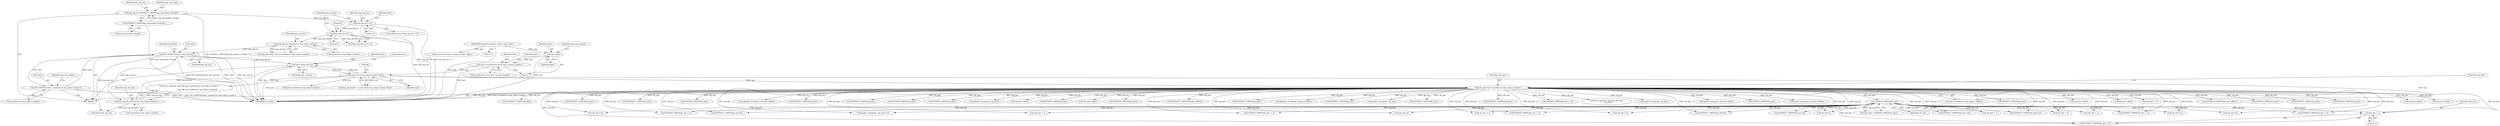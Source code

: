 digraph "0_tcpdump_d97e94223720684c6aa740ff219e0d19426c2220@pointer" {
"1001735" [label="(Call,obj_tptr + 1)"];
"1001708" [label="(Call,EXTRACT_8BITS(obj_tptr))"];
"1000342" [label="(Call,obj_tptr=tptr+sizeof(struct lmp_object_header))"];
"1000265" [label="(Call,(const struct lmp_object_header *)tptr)"];
"1001935" [label="(Call,tptr+=lmp_obj_len)"];
"1000354" [label="(Call,ND_TCHECK2(*tptr, lmp_obj_len))"];
"1000258" [label="(Call,ND_TCHECK2(*tptr, sizeof(struct lmp_object_header)))"];
"1000350" [label="(Call,lmp_obj_len-sizeof(struct lmp_object_header))"];
"1000332" [label="(Call,lmp_obj_len % 4)"];
"1000321" [label="(Call,lmp_obj_len < 4)"];
"1000268" [label="(Call,lmp_obj_len=EXTRACT_16BITS(lmp_obj_header->length))"];
"1000270" [label="(Call,EXTRACT_16BITS(lmp_obj_header->length))"];
"1001931" [label="(Call,lmp_obj_len-sizeof(struct lmp_object_header))"];
"1000245" [label="(Call,tptr+=sizeof(const struct lmp_common_header))"];
"1000128" [label="(Call,tptr=pptr)"];
"1000112" [label="(MethodParameterIn,register const u_char *pptr)"];
"1001706" [label="(Call,link_type = EXTRACT_8BITS(obj_tptr))"];
"1001197" [label="(Call,obj_tptr+offset)"];
"1001708" [label="(Call,EXTRACT_8BITS(obj_tptr))"];
"1000265" [label="(Call,(const struct lmp_object_header *)tptr)"];
"1001810" [label="(Call,obj_tptr+8)"];
"1001562" [label="(Call,obj_tptr+offset)"];
"1000257" [label="(Block,)"];
"1001947" [label="(MethodReturn,RET)"];
"1000322" [label="(Identifier,lmp_obj_len)"];
"1001892" [label="(Call,obj_tptr + 3)"];
"1000246" [label="(Identifier,tptr)"];
"1001834" [label="(Call,obj_tptr+12)"];
"1001818" [label="(Call,EXTRACT_16BITS(obj_tptr+10))"];
"1000269" [label="(Identifier,lmp_obj_len)"];
"1001413" [label="(Call,EXTRACT_32BITS(obj_tptr+offset))"];
"1000750" [label="(Call,EXTRACT_8BITS(obj_tptr))"];
"1000259" [label="(Call,*tptr)"];
"1001630" [label="(Call,EXTRACT_32BITS(obj_tptr))"];
"1000247" [label="(Call,sizeof(const struct lmp_common_header))"];
"1001933" [label="(Call,sizeof(struct lmp_object_header))"];
"1000263" [label="(Call,lmp_obj_header = (const struct lmp_object_header *)tptr)"];
"1000352" [label="(Call,sizeof(struct lmp_object_header))"];
"1000702" [label="(Call,EXTRACT_8BITS(obj_tptr))"];
"1001771" [label="(Call,obj_tptr + 2)"];
"1001757" [label="(Call,EXTRACT_8BITS(obj_tptr + 1))"];
"1000343" [label="(Identifier,obj_tptr)"];
"1001532" [label="(Call,obj_tptr+offset)"];
"1000267" [label="(Identifier,tptr)"];
"1000359" [label="(Identifier,hexdump)"];
"1000258" [label="(Call,ND_TCHECK2(*tptr, sizeof(struct lmp_object_header)))"];
"1001306" [label="(Call,obj_tptr+offset)"];
"1000128" [label="(Call,tptr=pptr)"];
"1000271" [label="(Call,lmp_obj_header->length)"];
"1001809" [label="(Call,EXTRACT_16BITS(obj_tptr+8))"];
"1001652" [label="(Call,EXTRACT_32BITS(obj_tptr))"];
"1001935" [label="(Call,tptr+=lmp_obj_len)"];
"1000264" [label="(Identifier,lmp_obj_header)"];
"1001792" [label="(Call,obj_tptr+4)"];
"1001936" [label="(Identifier,tptr)"];
"1001783" [label="(Call,obj_tptr + 3)"];
"1000388" [label="(Call,EXTRACT_32BITS(obj_tptr))"];
"1001770" [label="(Call,EXTRACT_8BITS(obj_tptr + 2))"];
"1000522" [label="(Call,EXTRACT_32BITS(obj_tptr))"];
"1001791" [label="(Call,EXTRACT_16BITS(obj_tptr+4))"];
"1000945" [label="(Call,EXTRACT_8BITS(obj_tptr))"];
"1001739" [label="(Call,obj_tptr + 1)"];
"1001800" [label="(Call,EXTRACT_16BITS(obj_tptr+6))"];
"1001560" [label="(Call,ip6addr_string(ndo, obj_tptr+offset))"];
"1000351" [label="(Identifier,lmp_obj_len)"];
"1000469" [label="(Call,EXTRACT_32BITS(obj_tptr))"];
"1001022" [label="(Call,EXTRACT_16BITS(obj_tptr))"];
"1000323" [label="(Literal,4)"];
"1001735" [label="(Call,obj_tptr + 1)"];
"1000654" [label="(Call,EXTRACT_8BITS(obj_tptr))"];
"1000344" [label="(Call,tptr+sizeof(struct lmp_object_header))"];
"1001736" [label="(Identifier,obj_tptr)"];
"1000875" [label="(Call,EXTRACT_8BITS(obj_tptr))"];
"1000275" [label="(Identifier,lmp_obj_ctype)"];
"1001932" [label="(Identifier,lmp_obj_len)"];
"1000445" [label="(Call,ip6addr_string(ndo, obj_tptr))"];
"1001414" [label="(Call,obj_tptr+offset)"];
"1000805" [label="(Call,EXTRACT_8BITS(obj_tptr))"];
"1001931" [label="(Call,lmp_obj_len-sizeof(struct lmp_object_header))"];
"1001591" [label="(Call,obj_tptr+offset)"];
"1000500" [label="(Call,EXTRACT_32BITS(obj_tptr))"];
"1001758" [label="(Call,obj_tptr + 1)"];
"1001590" [label="(Call,EXTRACT_32BITS(obj_tptr+offset))"];
"1001830" [label="(Call,obj_tptr+12)"];
"1000332" [label="(Call,lmp_obj_len % 4)"];
"1001134" [label="(Call,EXTRACT_16BITS(obj_tptr))"];
"1001304" [label="(Call,ip6addr_string(ndo, obj_tptr+offset))"];
"1000327" [label="(Identifier,ndo)"];
"1000619" [label="(Call,EXTRACT_32BITS(obj_tptr))"];
"1000130" [label="(Identifier,pptr)"];
"1000421" [label="(Call,ipaddr_string(ndo, obj_tptr))"];
"1001857" [label="(Call,EXTRACT_32BITS(obj_tptr))"];
"1000250" [label="(Identifier,tlen)"];
"1001738" [label="(Call,EXTRACT_8BITS(obj_tptr + 1))"];
"1000133" [label="(Call,(const struct lmp_common_header *)pptr)"];
"1000245" [label="(Call,tptr+=sizeof(const struct lmp_common_header))"];
"1000357" [label="(Identifier,lmp_obj_len)"];
"1000350" [label="(Call,lmp_obj_len-sizeof(struct lmp_object_header))"];
"1000331" [label="(Call,(lmp_obj_len % 4) != 0)"];
"1001939" [label="(Identifier,tlen)"];
"1001801" [label="(Call,obj_tptr+6)"];
"1000270" [label="(Call,EXTRACT_16BITS(lmp_obj_header->length))"];
"1001709" [label="(Identifier,obj_tptr)"];
"1000132" [label="(Identifier,lmp_com_header)"];
"1000586" [label="(Call,EXTRACT_16BITS(obj_tptr))"];
"1000112" [label="(MethodParameterIn,register const u_char *pptr)"];
"1000349" [label="(Identifier,obj_tlen)"];
"1001938" [label="(Call,tlen-=lmp_obj_len)"];
"1001782" [label="(Call,EXTRACT_8BITS(obj_tptr + 3))"];
"1001891" [label="(Call,EXTRACT_8BITS(obj_tptr + 3))"];
"1001926" [label="(Call,tptr+sizeof(struct lmp_object_header))"];
"1000334" [label="(Literal,4)"];
"1001908" [label="(Call,print_unknown_data(ndo,obj_tptr,\"\n\t    \",obj_tlen))"];
"1000355" [label="(Call,*tptr)"];
"1000554" [label="(Call,ipaddr_string(ndo, obj_tptr))"];
"1000333" [label="(Identifier,lmp_obj_len)"];
"1001530" [label="(Call,ipaddr_string(ndo, obj_tptr+offset))"];
"1000354" [label="(Call,ND_TCHECK2(*tptr, lmp_obj_len))"];
"1001833" [label="(Call,EXTRACT_32BITS(obj_tptr+12))"];
"1001683" [label="(Call,EXTRACT_8BITS(obj_tptr))"];
"1001737" [label="(Literal,1)"];
"1001924" [label="(Call,print_unknown_data(ndo,tptr+sizeof(struct lmp_object_header),\"\n\t    \",\n                               lmp_obj_len-sizeof(struct lmp_object_header)))"];
"1000261" [label="(Call,sizeof(struct lmp_object_header))"];
"1000348" [label="(Call,obj_tlen=lmp_obj_len-sizeof(struct lmp_object_header))"];
"1001195" [label="(Call,ipaddr_string(ndo, obj_tptr+offset))"];
"1001819" [label="(Call,obj_tptr+10)"];
"1001753" [label="(Call,EXTRACT_8BITS(obj_tptr + 1))"];
"1001828" [label="(Call,ipaddr_string(ndo, obj_tptr+12))"];
"1000114" [label="(Block,)"];
"1000335" [label="(Literal,0)"];
"1000268" [label="(Call,lmp_obj_len=EXTRACT_16BITS(lmp_obj_header->length))"];
"1000129" [label="(Identifier,tptr)"];
"1000320" [label="(ControlStructure,if (lmp_obj_len < 4))"];
"1000321" [label="(Call,lmp_obj_len < 4)"];
"1001734" [label="(Call,EXTRACT_8BITS(obj_tptr + 1))"];
"1001754" [label="(Call,obj_tptr + 1)"];
"1001166" [label="(Call,EXTRACT_32BITS(obj_tptr))"];
"1001937" [label="(Identifier,lmp_obj_len)"];
"1000342" [label="(Call,obj_tptr=tptr+sizeof(struct lmp_object_header))"];
"1001735" -> "1001734"  [label="AST: "];
"1001735" -> "1001737"  [label="CFG: "];
"1001736" -> "1001735"  [label="AST: "];
"1001737" -> "1001735"  [label="AST: "];
"1001734" -> "1001735"  [label="CFG: "];
"1001708" -> "1001735"  [label="DDG: obj_tptr"];
"1000342" -> "1001735"  [label="DDG: obj_tptr"];
"1001708" -> "1001706"  [label="AST: "];
"1001708" -> "1001709"  [label="CFG: "];
"1001709" -> "1001708"  [label="AST: "];
"1001706" -> "1001708"  [label="CFG: "];
"1001708" -> "1001706"  [label="DDG: obj_tptr"];
"1000342" -> "1001708"  [label="DDG: obj_tptr"];
"1001708" -> "1001734"  [label="DDG: obj_tptr"];
"1001708" -> "1001738"  [label="DDG: obj_tptr"];
"1001708" -> "1001739"  [label="DDG: obj_tptr"];
"1001708" -> "1001753"  [label="DDG: obj_tptr"];
"1001708" -> "1001754"  [label="DDG: obj_tptr"];
"1001708" -> "1001757"  [label="DDG: obj_tptr"];
"1001708" -> "1001758"  [label="DDG: obj_tptr"];
"1001708" -> "1001770"  [label="DDG: obj_tptr"];
"1001708" -> "1001771"  [label="DDG: obj_tptr"];
"1001708" -> "1001782"  [label="DDG: obj_tptr"];
"1001708" -> "1001783"  [label="DDG: obj_tptr"];
"1001708" -> "1001791"  [label="DDG: obj_tptr"];
"1001708" -> "1001792"  [label="DDG: obj_tptr"];
"1001708" -> "1001800"  [label="DDG: obj_tptr"];
"1001708" -> "1001801"  [label="DDG: obj_tptr"];
"1001708" -> "1001809"  [label="DDG: obj_tptr"];
"1001708" -> "1001810"  [label="DDG: obj_tptr"];
"1001708" -> "1001818"  [label="DDG: obj_tptr"];
"1001708" -> "1001819"  [label="DDG: obj_tptr"];
"1001708" -> "1001828"  [label="DDG: obj_tptr"];
"1001708" -> "1001830"  [label="DDG: obj_tptr"];
"1001708" -> "1001833"  [label="DDG: obj_tptr"];
"1001708" -> "1001834"  [label="DDG: obj_tptr"];
"1000342" -> "1000257"  [label="AST: "];
"1000342" -> "1000344"  [label="CFG: "];
"1000343" -> "1000342"  [label="AST: "];
"1000344" -> "1000342"  [label="AST: "];
"1000349" -> "1000342"  [label="CFG: "];
"1000342" -> "1001947"  [label="DDG: tptr+sizeof(struct lmp_object_header)"];
"1000342" -> "1001947"  [label="DDG: obj_tptr"];
"1000265" -> "1000342"  [label="DDG: tptr"];
"1000342" -> "1000388"  [label="DDG: obj_tptr"];
"1000342" -> "1000421"  [label="DDG: obj_tptr"];
"1000342" -> "1000445"  [label="DDG: obj_tptr"];
"1000342" -> "1000469"  [label="DDG: obj_tptr"];
"1000342" -> "1000500"  [label="DDG: obj_tptr"];
"1000342" -> "1000522"  [label="DDG: obj_tptr"];
"1000342" -> "1000554"  [label="DDG: obj_tptr"];
"1000342" -> "1000586"  [label="DDG: obj_tptr"];
"1000342" -> "1000619"  [label="DDG: obj_tptr"];
"1000342" -> "1000654"  [label="DDG: obj_tptr"];
"1000342" -> "1000702"  [label="DDG: obj_tptr"];
"1000342" -> "1000750"  [label="DDG: obj_tptr"];
"1000342" -> "1000805"  [label="DDG: obj_tptr"];
"1000342" -> "1000875"  [label="DDG: obj_tptr"];
"1000342" -> "1000945"  [label="DDG: obj_tptr"];
"1000342" -> "1001022"  [label="DDG: obj_tptr"];
"1000342" -> "1001134"  [label="DDG: obj_tptr"];
"1000342" -> "1001166"  [label="DDG: obj_tptr"];
"1000342" -> "1001195"  [label="DDG: obj_tptr"];
"1000342" -> "1001197"  [label="DDG: obj_tptr"];
"1000342" -> "1001304"  [label="DDG: obj_tptr"];
"1000342" -> "1001306"  [label="DDG: obj_tptr"];
"1000342" -> "1001413"  [label="DDG: obj_tptr"];
"1000342" -> "1001414"  [label="DDG: obj_tptr"];
"1000342" -> "1001530"  [label="DDG: obj_tptr"];
"1000342" -> "1001532"  [label="DDG: obj_tptr"];
"1000342" -> "1001560"  [label="DDG: obj_tptr"];
"1000342" -> "1001562"  [label="DDG: obj_tptr"];
"1000342" -> "1001590"  [label="DDG: obj_tptr"];
"1000342" -> "1001591"  [label="DDG: obj_tptr"];
"1000342" -> "1001630"  [label="DDG: obj_tptr"];
"1000342" -> "1001652"  [label="DDG: obj_tptr"];
"1000342" -> "1001683"  [label="DDG: obj_tptr"];
"1000342" -> "1001734"  [label="DDG: obj_tptr"];
"1000342" -> "1001738"  [label="DDG: obj_tptr"];
"1000342" -> "1001739"  [label="DDG: obj_tptr"];
"1000342" -> "1001753"  [label="DDG: obj_tptr"];
"1000342" -> "1001754"  [label="DDG: obj_tptr"];
"1000342" -> "1001757"  [label="DDG: obj_tptr"];
"1000342" -> "1001758"  [label="DDG: obj_tptr"];
"1000342" -> "1001770"  [label="DDG: obj_tptr"];
"1000342" -> "1001771"  [label="DDG: obj_tptr"];
"1000342" -> "1001782"  [label="DDG: obj_tptr"];
"1000342" -> "1001783"  [label="DDG: obj_tptr"];
"1000342" -> "1001791"  [label="DDG: obj_tptr"];
"1000342" -> "1001792"  [label="DDG: obj_tptr"];
"1000342" -> "1001800"  [label="DDG: obj_tptr"];
"1000342" -> "1001801"  [label="DDG: obj_tptr"];
"1000342" -> "1001809"  [label="DDG: obj_tptr"];
"1000342" -> "1001810"  [label="DDG: obj_tptr"];
"1000342" -> "1001818"  [label="DDG: obj_tptr"];
"1000342" -> "1001819"  [label="DDG: obj_tptr"];
"1000342" -> "1001828"  [label="DDG: obj_tptr"];
"1000342" -> "1001830"  [label="DDG: obj_tptr"];
"1000342" -> "1001833"  [label="DDG: obj_tptr"];
"1000342" -> "1001834"  [label="DDG: obj_tptr"];
"1000342" -> "1001857"  [label="DDG: obj_tptr"];
"1000342" -> "1001891"  [label="DDG: obj_tptr"];
"1000342" -> "1001892"  [label="DDG: obj_tptr"];
"1000342" -> "1001908"  [label="DDG: obj_tptr"];
"1000265" -> "1000263"  [label="AST: "];
"1000265" -> "1000267"  [label="CFG: "];
"1000266" -> "1000265"  [label="AST: "];
"1000267" -> "1000265"  [label="AST: "];
"1000263" -> "1000265"  [label="CFG: "];
"1000265" -> "1001947"  [label="DDG: tptr"];
"1000265" -> "1000263"  [label="DDG: tptr"];
"1001935" -> "1000265"  [label="DDG: tptr"];
"1000245" -> "1000265"  [label="DDG: tptr"];
"1000265" -> "1000344"  [label="DDG: tptr"];
"1000265" -> "1001924"  [label="DDG: tptr"];
"1000265" -> "1001926"  [label="DDG: tptr"];
"1000265" -> "1001935"  [label="DDG: tptr"];
"1001935" -> "1000257"  [label="AST: "];
"1001935" -> "1001937"  [label="CFG: "];
"1001936" -> "1001935"  [label="AST: "];
"1001937" -> "1001935"  [label="AST: "];
"1001939" -> "1001935"  [label="CFG: "];
"1001935" -> "1001947"  [label="DDG: tptr"];
"1000354" -> "1001935"  [label="DDG: lmp_obj_len"];
"1001931" -> "1001935"  [label="DDG: lmp_obj_len"];
"1000354" -> "1000257"  [label="AST: "];
"1000354" -> "1000357"  [label="CFG: "];
"1000355" -> "1000354"  [label="AST: "];
"1000357" -> "1000354"  [label="AST: "];
"1000359" -> "1000354"  [label="CFG: "];
"1000354" -> "1001947"  [label="DDG: lmp_obj_len"];
"1000354" -> "1001947"  [label="DDG: ND_TCHECK2(*tptr, lmp_obj_len)"];
"1000354" -> "1001947"  [label="DDG: *tptr"];
"1000354" -> "1000258"  [label="DDG: *tptr"];
"1000258" -> "1000354"  [label="DDG: *tptr"];
"1000350" -> "1000354"  [label="DDG: lmp_obj_len"];
"1000354" -> "1001931"  [label="DDG: lmp_obj_len"];
"1000354" -> "1001938"  [label="DDG: lmp_obj_len"];
"1000258" -> "1000257"  [label="AST: "];
"1000258" -> "1000261"  [label="CFG: "];
"1000259" -> "1000258"  [label="AST: "];
"1000261" -> "1000258"  [label="AST: "];
"1000264" -> "1000258"  [label="CFG: "];
"1000258" -> "1001947"  [label="DDG: *tptr"];
"1000258" -> "1001947"  [label="DDG: ND_TCHECK2(*tptr, sizeof(struct lmp_object_header))"];
"1000350" -> "1000348"  [label="AST: "];
"1000350" -> "1000352"  [label="CFG: "];
"1000351" -> "1000350"  [label="AST: "];
"1000352" -> "1000350"  [label="AST: "];
"1000348" -> "1000350"  [label="CFG: "];
"1000350" -> "1000348"  [label="DDG: lmp_obj_len"];
"1000332" -> "1000350"  [label="DDG: lmp_obj_len"];
"1000332" -> "1000331"  [label="AST: "];
"1000332" -> "1000334"  [label="CFG: "];
"1000333" -> "1000332"  [label="AST: "];
"1000334" -> "1000332"  [label="AST: "];
"1000335" -> "1000332"  [label="CFG: "];
"1000332" -> "1001947"  [label="DDG: lmp_obj_len"];
"1000332" -> "1000331"  [label="DDG: lmp_obj_len"];
"1000332" -> "1000331"  [label="DDG: 4"];
"1000321" -> "1000332"  [label="DDG: lmp_obj_len"];
"1000321" -> "1000320"  [label="AST: "];
"1000321" -> "1000323"  [label="CFG: "];
"1000322" -> "1000321"  [label="AST: "];
"1000323" -> "1000321"  [label="AST: "];
"1000327" -> "1000321"  [label="CFG: "];
"1000333" -> "1000321"  [label="CFG: "];
"1000321" -> "1001947"  [label="DDG: lmp_obj_len"];
"1000321" -> "1001947"  [label="DDG: lmp_obj_len < 4"];
"1000268" -> "1000321"  [label="DDG: lmp_obj_len"];
"1000268" -> "1000257"  [label="AST: "];
"1000268" -> "1000270"  [label="CFG: "];
"1000269" -> "1000268"  [label="AST: "];
"1000270" -> "1000268"  [label="AST: "];
"1000275" -> "1000268"  [label="CFG: "];
"1000268" -> "1001947"  [label="DDG: EXTRACT_16BITS(lmp_obj_header->length)"];
"1000270" -> "1000268"  [label="DDG: lmp_obj_header->length"];
"1000270" -> "1000271"  [label="CFG: "];
"1000271" -> "1000270"  [label="AST: "];
"1000270" -> "1001947"  [label="DDG: lmp_obj_header->length"];
"1001931" -> "1001924"  [label="AST: "];
"1001931" -> "1001933"  [label="CFG: "];
"1001932" -> "1001931"  [label="AST: "];
"1001933" -> "1001931"  [label="AST: "];
"1001924" -> "1001931"  [label="CFG: "];
"1001931" -> "1001924"  [label="DDG: lmp_obj_len"];
"1001931" -> "1001938"  [label="DDG: lmp_obj_len"];
"1000245" -> "1000114"  [label="AST: "];
"1000245" -> "1000247"  [label="CFG: "];
"1000246" -> "1000245"  [label="AST: "];
"1000247" -> "1000245"  [label="AST: "];
"1000250" -> "1000245"  [label="CFG: "];
"1000245" -> "1001947"  [label="DDG: tptr"];
"1000128" -> "1000245"  [label="DDG: tptr"];
"1000128" -> "1000114"  [label="AST: "];
"1000128" -> "1000130"  [label="CFG: "];
"1000129" -> "1000128"  [label="AST: "];
"1000130" -> "1000128"  [label="AST: "];
"1000132" -> "1000128"  [label="CFG: "];
"1000128" -> "1001947"  [label="DDG: tptr"];
"1000112" -> "1000128"  [label="DDG: pptr"];
"1000112" -> "1000110"  [label="AST: "];
"1000112" -> "1001947"  [label="DDG: pptr"];
"1000112" -> "1000133"  [label="DDG: pptr"];
}
